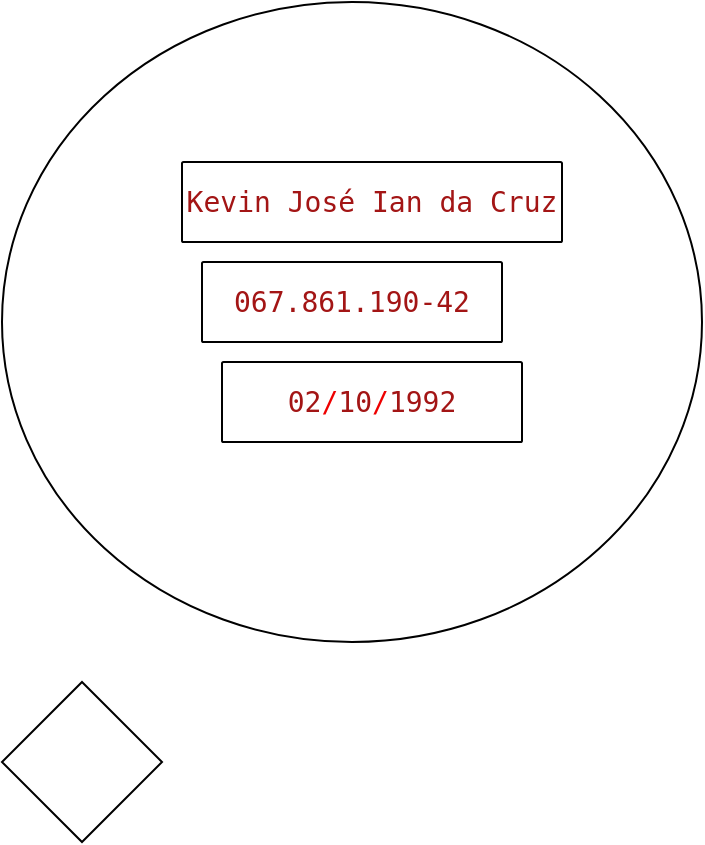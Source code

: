 <mxfile version="12.1.0" type="device" pages="1"><diagram id="_iUTlUJ8JCUmjRRkUs3N" name="Page-1"><mxGraphModel dx="854" dy="490" grid="1" gridSize="10" guides="1" tooltips="1" connect="1" arrows="1" fold="1" page="1" pageScale="1" pageWidth="827" pageHeight="1169" math="0" shadow="0"><root><mxCell id="0"/><mxCell id="1" parent="0"/><mxCell id="FF_H3qEXycPo1q8WhyEA-5" value="" style="ellipse;whiteSpace=wrap;html=1;" vertex="1" parent="1"><mxGeometry x="20" y="20" width="350" height="320" as="geometry"/></mxCell><mxCell id="FF_H3qEXycPo1q8WhyEA-6" value="&lt;div style=&quot;background-color: rgb(255 , 255 , 255) ; font-family: &amp;#34;droid sans mono&amp;#34; , monospace , monospace , &amp;#34;droid sans fallback&amp;#34; ; font-size: 14px ; line-height: 19px ; white-space: pre&quot;&gt;&lt;span style=&quot;color: #a31515&quot;&gt;Kevin José Ian da Cruz&lt;/span&gt;&lt;/div&gt;" style="rounded=1;whiteSpace=wrap;html=1;arcSize=2;" vertex="1" parent="1"><mxGeometry x="110" y="100" width="190" height="40" as="geometry"/></mxCell><mxCell id="FF_H3qEXycPo1q8WhyEA-7" value="&lt;div style=&quot;background-color: rgb(255 , 255 , 255) ; font-family: &amp;#34;droid sans mono&amp;#34; , monospace , monospace , &amp;#34;droid sans fallback&amp;#34; ; font-size: 14px ; line-height: 19px ; white-space: pre&quot;&gt;&lt;div style=&quot;font-family: &amp;#34;droid sans mono&amp;#34; , monospace , monospace , &amp;#34;droid sans fallback&amp;#34; ; line-height: 19px&quot;&gt;&lt;span style=&quot;color: #a31515&quot;&gt;067.861.190-42&lt;/span&gt;&lt;/div&gt;&lt;/div&gt;" style="rounded=1;whiteSpace=wrap;html=1;arcSize=2;" vertex="1" parent="1"><mxGeometry x="120" y="150" width="150" height="40" as="geometry"/></mxCell><mxCell id="FF_H3qEXycPo1q8WhyEA-8" value="&lt;div style=&quot;background-color: rgb(255 , 255 , 255) ; font-family: &amp;#34;droid sans mono&amp;#34; , monospace , monospace , &amp;#34;droid sans fallback&amp;#34; ; font-size: 14px ; line-height: 19px ; white-space: pre&quot;&gt;&lt;div style=&quot;font-family: &amp;#34;droid sans mono&amp;#34; , monospace , monospace , &amp;#34;droid sans fallback&amp;#34; ; line-height: 19px&quot;&gt;&lt;div style=&quot;font-family: &amp;#34;droid sans mono&amp;#34; , monospace , monospace , &amp;#34;droid sans fallback&amp;#34; ; line-height: 19px&quot;&gt;&lt;span style=&quot;color: #a31515&quot;&gt;02&lt;/span&gt;&lt;span style=&quot;color: #ee0000&quot;&gt;/&lt;/span&gt;&lt;span style=&quot;color: #a31515&quot;&gt;10&lt;/span&gt;&lt;span style=&quot;color: #ee0000&quot;&gt;/&lt;/span&gt;&lt;span style=&quot;color: #a31515&quot;&gt;1992&lt;/span&gt;&lt;/div&gt;&lt;/div&gt;&lt;/div&gt;" style="rounded=1;whiteSpace=wrap;html=1;arcSize=2;" vertex="1" parent="1"><mxGeometry x="130" y="200" width="150" height="40" as="geometry"/></mxCell><mxCell id="FF_H3qEXycPo1q8WhyEA-9" value="" style="rhombus;whiteSpace=wrap;html=1;" vertex="1" parent="1"><mxGeometry x="20" y="360" width="80" height="80" as="geometry"/></mxCell></root></mxGraphModel></diagram></mxfile>